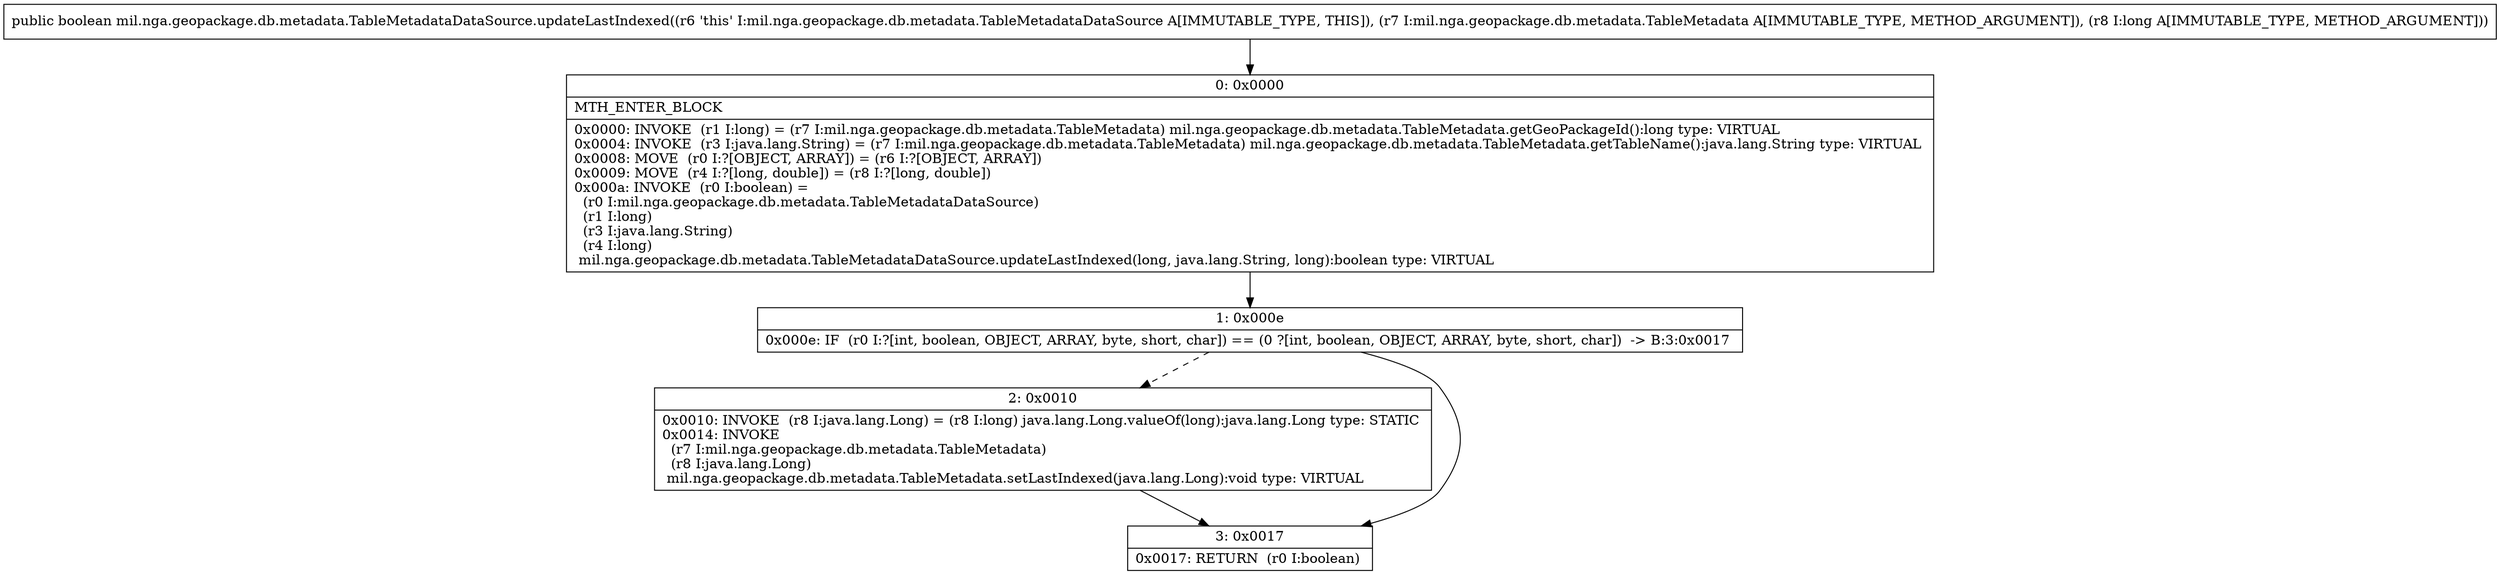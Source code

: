 digraph "CFG formil.nga.geopackage.db.metadata.TableMetadataDataSource.updateLastIndexed(Lmil\/nga\/geopackage\/db\/metadata\/TableMetadata;J)Z" {
Node_0 [shape=record,label="{0\:\ 0x0000|MTH_ENTER_BLOCK\l|0x0000: INVOKE  (r1 I:long) = (r7 I:mil.nga.geopackage.db.metadata.TableMetadata) mil.nga.geopackage.db.metadata.TableMetadata.getGeoPackageId():long type: VIRTUAL \l0x0004: INVOKE  (r3 I:java.lang.String) = (r7 I:mil.nga.geopackage.db.metadata.TableMetadata) mil.nga.geopackage.db.metadata.TableMetadata.getTableName():java.lang.String type: VIRTUAL \l0x0008: MOVE  (r0 I:?[OBJECT, ARRAY]) = (r6 I:?[OBJECT, ARRAY]) \l0x0009: MOVE  (r4 I:?[long, double]) = (r8 I:?[long, double]) \l0x000a: INVOKE  (r0 I:boolean) = \l  (r0 I:mil.nga.geopackage.db.metadata.TableMetadataDataSource)\l  (r1 I:long)\l  (r3 I:java.lang.String)\l  (r4 I:long)\l mil.nga.geopackage.db.metadata.TableMetadataDataSource.updateLastIndexed(long, java.lang.String, long):boolean type: VIRTUAL \l}"];
Node_1 [shape=record,label="{1\:\ 0x000e|0x000e: IF  (r0 I:?[int, boolean, OBJECT, ARRAY, byte, short, char]) == (0 ?[int, boolean, OBJECT, ARRAY, byte, short, char])  \-\> B:3:0x0017 \l}"];
Node_2 [shape=record,label="{2\:\ 0x0010|0x0010: INVOKE  (r8 I:java.lang.Long) = (r8 I:long) java.lang.Long.valueOf(long):java.lang.Long type: STATIC \l0x0014: INVOKE  \l  (r7 I:mil.nga.geopackage.db.metadata.TableMetadata)\l  (r8 I:java.lang.Long)\l mil.nga.geopackage.db.metadata.TableMetadata.setLastIndexed(java.lang.Long):void type: VIRTUAL \l}"];
Node_3 [shape=record,label="{3\:\ 0x0017|0x0017: RETURN  (r0 I:boolean) \l}"];
MethodNode[shape=record,label="{public boolean mil.nga.geopackage.db.metadata.TableMetadataDataSource.updateLastIndexed((r6 'this' I:mil.nga.geopackage.db.metadata.TableMetadataDataSource A[IMMUTABLE_TYPE, THIS]), (r7 I:mil.nga.geopackage.db.metadata.TableMetadata A[IMMUTABLE_TYPE, METHOD_ARGUMENT]), (r8 I:long A[IMMUTABLE_TYPE, METHOD_ARGUMENT])) }"];
MethodNode -> Node_0;
Node_0 -> Node_1;
Node_1 -> Node_2[style=dashed];
Node_1 -> Node_3;
Node_2 -> Node_3;
}

